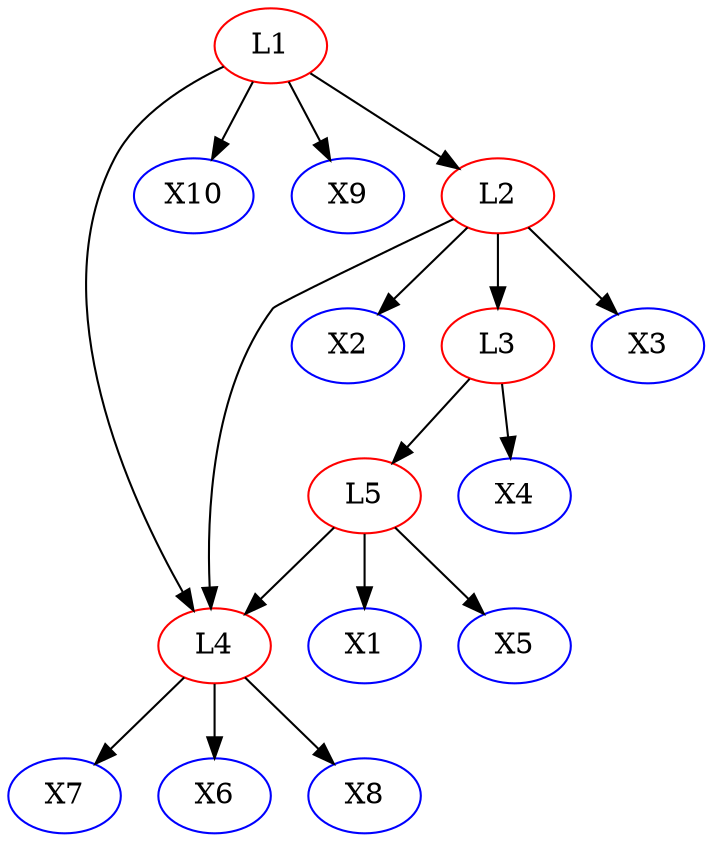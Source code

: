 digraph {
L4 [color = red]; X1 [color = blue]; X7 [color = blue]; L1 [color = red]; L5 [color = red]; X6 [color = blue]; X10 [color = blue]; X4 [color = blue]; X9 [color = blue]; L2 [color = red]; X2 [color = blue]; X5 [color = blue]; L3 [color = red]; X8 [color = blue]; X3 [color = blue]; 
subgraph Undirected {
edge [dir=none, color=black]
}

subgraph Directed {
edge [color=black]
L1 -> X9
L4 -> X7
L2 -> X3
L3 -> X4
L4 -> X8
L1 -> L4
L1 -> L2
L5 -> X1
L2 -> L3
L2 -> L4
L1 -> X10
L3 -> L5
L2 -> X2
L5 -> L4
L5 -> X5
L4 -> X6
}

}
